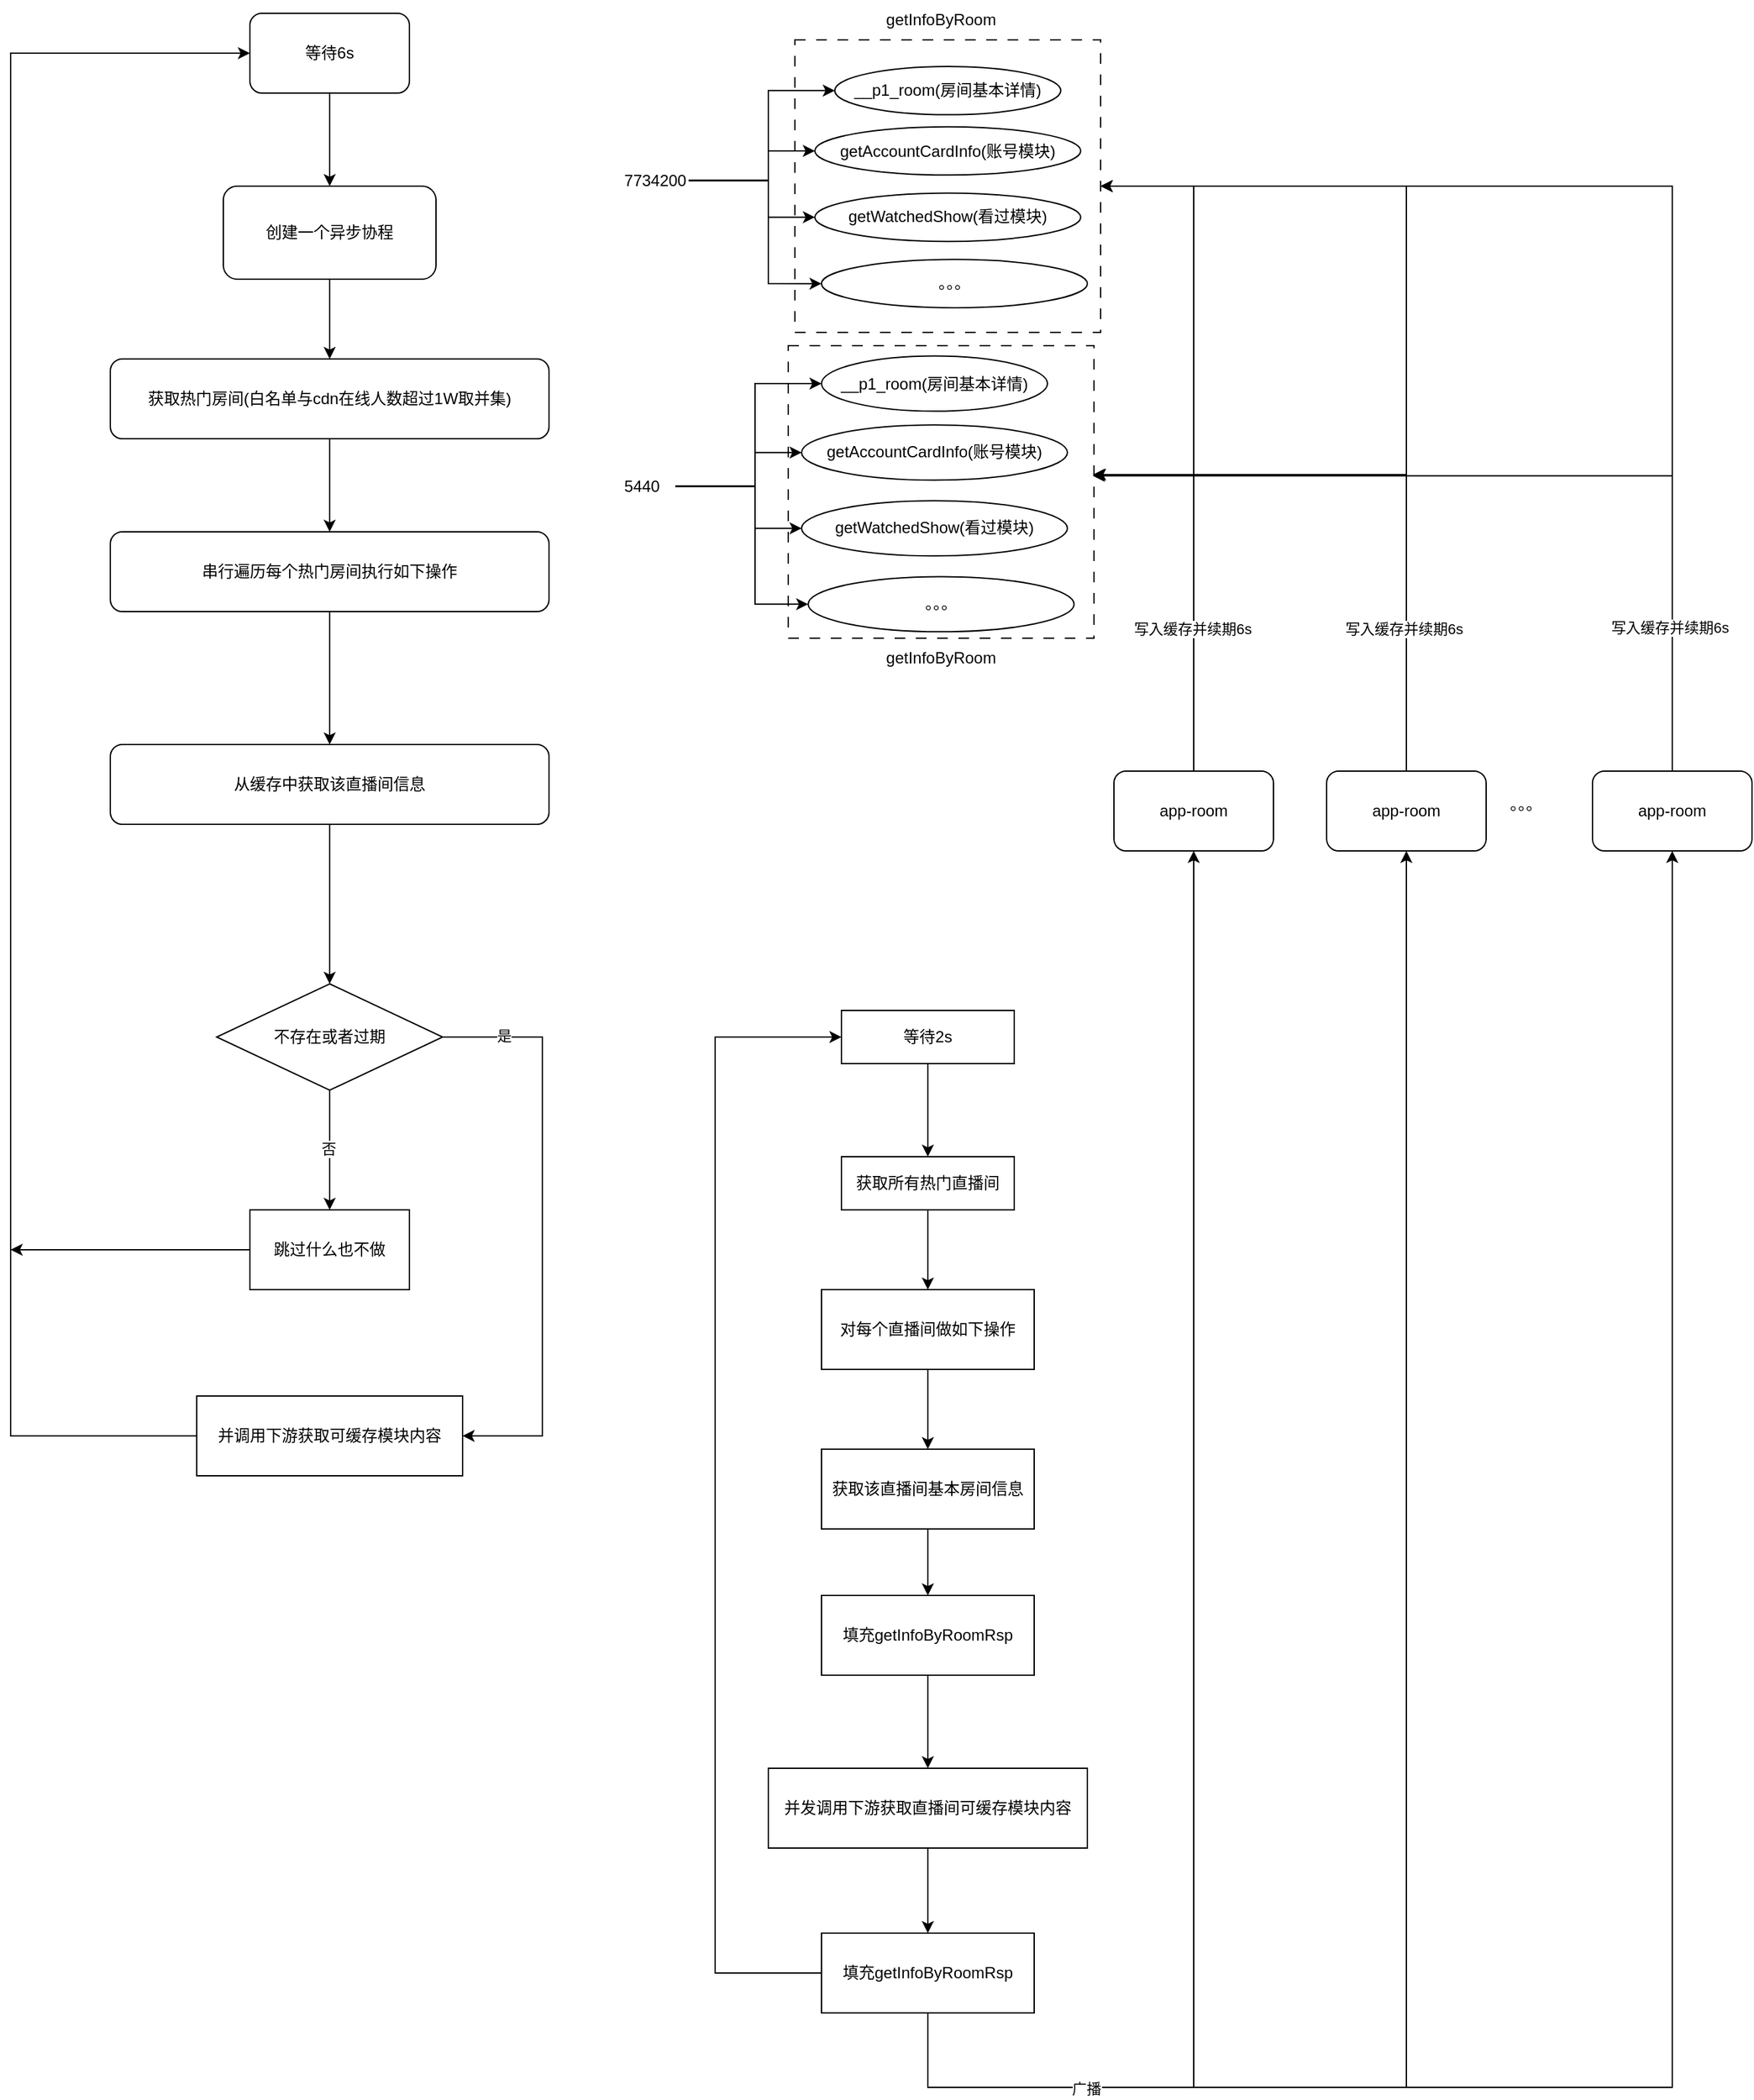 <mxfile version="26.1.0">
  <diagram name="第 1 页" id="pQjM2lFAa4SCByMr8R09">
    <mxGraphModel dx="2069" dy="785" grid="1" gridSize="10" guides="1" tooltips="1" connect="1" arrows="1" fold="1" page="1" pageScale="1" pageWidth="827" pageHeight="1169" math="0" shadow="0">
      <root>
        <mxCell id="0" />
        <mxCell id="1" parent="0" />
        <mxCell id="of5xqRFu-SOXzQBDKbFj-1" value="" style="group" vertex="1" connectable="0" parent="1">
          <mxGeometry x="160" y="320" width="460" height="590" as="geometry" />
        </mxCell>
        <mxCell id="of5xqRFu-SOXzQBDKbFj-29" value="" style="rounded=0;whiteSpace=wrap;html=1;dashed=1;dashPattern=8 8;" vertex="1" parent="of5xqRFu-SOXzQBDKbFj-1">
          <mxGeometry x="130" y="-20" width="230" height="220" as="geometry" />
        </mxCell>
        <mxCell id="of5xqRFu-SOXzQBDKbFj-3" style="edgeStyle=orthogonalEdgeStyle;rounded=0;orthogonalLoop=1;jettySize=auto;html=1;entryX=0;entryY=0.5;entryDx=0;entryDy=0;" edge="1" parent="of5xqRFu-SOXzQBDKbFj-1" source="of5xqRFu-SOXzQBDKbFj-7" target="of5xqRFu-SOXzQBDKbFj-8">
          <mxGeometry relative="1" as="geometry">
            <Array as="points">
              <mxPoint x="110" y="86.204" />
              <mxPoint x="110" y="18.148" />
            </Array>
          </mxGeometry>
        </mxCell>
        <mxCell id="of5xqRFu-SOXzQBDKbFj-4" style="edgeStyle=orthogonalEdgeStyle;rounded=0;orthogonalLoop=1;jettySize=auto;html=1;entryX=0;entryY=0.5;entryDx=0;entryDy=0;" edge="1" parent="of5xqRFu-SOXzQBDKbFj-1" source="of5xqRFu-SOXzQBDKbFj-7" target="of5xqRFu-SOXzQBDKbFj-9">
          <mxGeometry relative="1" as="geometry">
            <Array as="points">
              <mxPoint x="110" y="86.204" />
              <mxPoint x="110" y="63.519" />
            </Array>
          </mxGeometry>
        </mxCell>
        <mxCell id="of5xqRFu-SOXzQBDKbFj-5" style="edgeStyle=orthogonalEdgeStyle;rounded=0;orthogonalLoop=1;jettySize=auto;html=1;entryX=0;entryY=0.5;entryDx=0;entryDy=0;" edge="1" parent="of5xqRFu-SOXzQBDKbFj-1" source="of5xqRFu-SOXzQBDKbFj-7" target="of5xqRFu-SOXzQBDKbFj-10">
          <mxGeometry relative="1" as="geometry">
            <Array as="points">
              <mxPoint x="110" y="86.204" />
              <mxPoint x="110" y="113.426" />
            </Array>
          </mxGeometry>
        </mxCell>
        <mxCell id="of5xqRFu-SOXzQBDKbFj-6" style="edgeStyle=orthogonalEdgeStyle;rounded=0;orthogonalLoop=1;jettySize=auto;html=1;entryX=0;entryY=0.5;entryDx=0;entryDy=0;" edge="1" parent="of5xqRFu-SOXzQBDKbFj-1" source="of5xqRFu-SOXzQBDKbFj-7" target="of5xqRFu-SOXzQBDKbFj-11">
          <mxGeometry relative="1" as="geometry">
            <Array as="points">
              <mxPoint x="110" y="86.204" />
              <mxPoint x="110" y="163.333" />
            </Array>
          </mxGeometry>
        </mxCell>
        <mxCell id="of5xqRFu-SOXzQBDKbFj-7" value="7734200" style="text;strokeColor=none;align=center;fillColor=none;html=1;verticalAlign=middle;whiteSpace=wrap;rounded=0;" vertex="1" parent="of5xqRFu-SOXzQBDKbFj-1">
          <mxGeometry y="69.87" width="50" height="31.759" as="geometry" />
        </mxCell>
        <mxCell id="of5xqRFu-SOXzQBDKbFj-8" value="__p1_room(房间基本详情)" style="ellipse;whiteSpace=wrap;html=1;" vertex="1" parent="of5xqRFu-SOXzQBDKbFj-1">
          <mxGeometry x="160" width="170" height="36.296" as="geometry" />
        </mxCell>
        <mxCell id="of5xqRFu-SOXzQBDKbFj-9" value="getAccountCardInfo(账号模块)" style="ellipse;whiteSpace=wrap;html=1;" vertex="1" parent="of5xqRFu-SOXzQBDKbFj-1">
          <mxGeometry x="145" y="45.37" width="200" height="36.296" as="geometry" />
        </mxCell>
        <mxCell id="of5xqRFu-SOXzQBDKbFj-10" value="getWatchedShow(看过模块)" style="ellipse;whiteSpace=wrap;html=1;" vertex="1" parent="of5xqRFu-SOXzQBDKbFj-1">
          <mxGeometry x="145" y="95.278" width="200" height="36.296" as="geometry" />
        </mxCell>
        <mxCell id="of5xqRFu-SOXzQBDKbFj-11" value="。。。" style="ellipse;whiteSpace=wrap;html=1;" vertex="1" parent="of5xqRFu-SOXzQBDKbFj-1">
          <mxGeometry x="150" y="145.185" width="200" height="36.296" as="geometry" />
        </mxCell>
        <mxCell id="of5xqRFu-SOXzQBDKbFj-12" value="" style="group" vertex="1" connectable="0" parent="of5xqRFu-SOXzQBDKbFj-1">
          <mxGeometry x="-10" y="217.778" width="470" height="372.222" as="geometry" />
        </mxCell>
        <mxCell id="of5xqRFu-SOXzQBDKbFj-30" value="" style="rounded=0;whiteSpace=wrap;html=1;dashed=1;dashPattern=8 8;" vertex="1" parent="of5xqRFu-SOXzQBDKbFj-12">
          <mxGeometry x="135" y="-7.778" width="230" height="220" as="geometry" />
        </mxCell>
        <mxCell id="of5xqRFu-SOXzQBDKbFj-13" style="edgeStyle=orthogonalEdgeStyle;rounded=0;orthogonalLoop=1;jettySize=auto;html=1;entryX=0;entryY=0.5;entryDx=0;entryDy=0;" edge="1" parent="of5xqRFu-SOXzQBDKbFj-12" source="of5xqRFu-SOXzQBDKbFj-17" target="of5xqRFu-SOXzQBDKbFj-18">
          <mxGeometry relative="1" as="geometry">
            <Array as="points">
              <mxPoint x="110" y="98.519" />
              <mxPoint x="110" y="20.741" />
            </Array>
          </mxGeometry>
        </mxCell>
        <mxCell id="of5xqRFu-SOXzQBDKbFj-14" style="edgeStyle=orthogonalEdgeStyle;rounded=0;orthogonalLoop=1;jettySize=auto;html=1;entryX=0;entryY=0.5;entryDx=0;entryDy=0;" edge="1" parent="of5xqRFu-SOXzQBDKbFj-12" source="of5xqRFu-SOXzQBDKbFj-17" target="of5xqRFu-SOXzQBDKbFj-19">
          <mxGeometry relative="1" as="geometry">
            <Array as="points">
              <mxPoint x="110" y="98.519" />
              <mxPoint x="110" y="72.593" />
            </Array>
          </mxGeometry>
        </mxCell>
        <mxCell id="of5xqRFu-SOXzQBDKbFj-15" style="edgeStyle=orthogonalEdgeStyle;rounded=0;orthogonalLoop=1;jettySize=auto;html=1;entryX=0;entryY=0.5;entryDx=0;entryDy=0;" edge="1" parent="of5xqRFu-SOXzQBDKbFj-12" source="of5xqRFu-SOXzQBDKbFj-17" target="of5xqRFu-SOXzQBDKbFj-20">
          <mxGeometry relative="1" as="geometry">
            <Array as="points">
              <mxPoint x="110" y="98.519" />
              <mxPoint x="110" y="129.63" />
            </Array>
          </mxGeometry>
        </mxCell>
        <mxCell id="of5xqRFu-SOXzQBDKbFj-16" style="edgeStyle=orthogonalEdgeStyle;rounded=0;orthogonalLoop=1;jettySize=auto;html=1;entryX=0;entryY=0.5;entryDx=0;entryDy=0;" edge="1" parent="of5xqRFu-SOXzQBDKbFj-12" source="of5xqRFu-SOXzQBDKbFj-17" target="of5xqRFu-SOXzQBDKbFj-21">
          <mxGeometry relative="1" as="geometry">
            <Array as="points">
              <mxPoint x="110" y="98.519" />
              <mxPoint x="110" y="186.667" />
            </Array>
          </mxGeometry>
        </mxCell>
        <mxCell id="of5xqRFu-SOXzQBDKbFj-17" value="5440" style="text;strokeColor=none;align=center;fillColor=none;html=1;verticalAlign=middle;whiteSpace=wrap;rounded=0;" vertex="1" parent="of5xqRFu-SOXzQBDKbFj-12">
          <mxGeometry y="79.852" width="50" height="36.296" as="geometry" />
        </mxCell>
        <mxCell id="of5xqRFu-SOXzQBDKbFj-18" value="__p1_room(房间基本详情)" style="ellipse;whiteSpace=wrap;html=1;" vertex="1" parent="of5xqRFu-SOXzQBDKbFj-12">
          <mxGeometry x="160" width="170" height="41.481" as="geometry" />
        </mxCell>
        <mxCell id="of5xqRFu-SOXzQBDKbFj-19" value="getAccountCardInfo(账号模块)" style="ellipse;whiteSpace=wrap;html=1;" vertex="1" parent="of5xqRFu-SOXzQBDKbFj-12">
          <mxGeometry x="145" y="51.852" width="200" height="41.481" as="geometry" />
        </mxCell>
        <mxCell id="of5xqRFu-SOXzQBDKbFj-20" value="getWatchedShow(看过模块)" style="ellipse;whiteSpace=wrap;html=1;" vertex="1" parent="of5xqRFu-SOXzQBDKbFj-12">
          <mxGeometry x="145" y="108.889" width="200" height="41.481" as="geometry" />
        </mxCell>
        <mxCell id="of5xqRFu-SOXzQBDKbFj-21" value="。。。" style="ellipse;whiteSpace=wrap;html=1;" vertex="1" parent="of5xqRFu-SOXzQBDKbFj-12">
          <mxGeometry x="150" y="165.926" width="200" height="41.481" as="geometry" />
        </mxCell>
        <mxCell id="of5xqRFu-SOXzQBDKbFj-32" value="getInfoByRoom" style="text;strokeColor=none;align=center;fillColor=none;html=1;verticalAlign=middle;whiteSpace=wrap;rounded=0;" vertex="1" parent="of5xqRFu-SOXzQBDKbFj-12">
          <mxGeometry x="220" y="212.222" width="60" height="30" as="geometry" />
        </mxCell>
        <mxCell id="of5xqRFu-SOXzQBDKbFj-37" style="edgeStyle=orthogonalEdgeStyle;rounded=0;orthogonalLoop=1;jettySize=auto;html=1;entryX=1;entryY=0.5;entryDx=0;entryDy=0;" edge="1" parent="1" source="of5xqRFu-SOXzQBDKbFj-26" target="of5xqRFu-SOXzQBDKbFj-29">
          <mxGeometry relative="1" as="geometry">
            <Array as="points">
              <mxPoint x="750" y="410" />
            </Array>
          </mxGeometry>
        </mxCell>
        <mxCell id="of5xqRFu-SOXzQBDKbFj-26" value="app-room" style="rounded=1;whiteSpace=wrap;html=1;" vertex="1" parent="1">
          <mxGeometry x="690" y="850" width="120" height="60" as="geometry" />
        </mxCell>
        <mxCell id="of5xqRFu-SOXzQBDKbFj-39" style="edgeStyle=orthogonalEdgeStyle;rounded=0;orthogonalLoop=1;jettySize=auto;html=1;entryX=1;entryY=0.5;entryDx=0;entryDy=0;" edge="1" parent="1" source="of5xqRFu-SOXzQBDKbFj-27" target="of5xqRFu-SOXzQBDKbFj-29">
          <mxGeometry relative="1" as="geometry">
            <Array as="points">
              <mxPoint x="950" y="410" />
            </Array>
          </mxGeometry>
        </mxCell>
        <mxCell id="of5xqRFu-SOXzQBDKbFj-27" value="app-room" style="rounded=1;whiteSpace=wrap;html=1;" vertex="1" parent="1">
          <mxGeometry x="890" y="850" width="120" height="60" as="geometry" />
        </mxCell>
        <mxCell id="of5xqRFu-SOXzQBDKbFj-28" value="。。。" style="text;strokeColor=none;align=center;fillColor=none;html=1;verticalAlign=middle;whiteSpace=wrap;rounded=0;" vertex="1" parent="1">
          <mxGeometry x="810" y="860" width="60" height="30" as="geometry" />
        </mxCell>
        <mxCell id="of5xqRFu-SOXzQBDKbFj-31" value="getInfoByRoom" style="text;strokeColor=none;align=center;fillColor=none;html=1;verticalAlign=middle;whiteSpace=wrap;rounded=0;" vertex="1" parent="1">
          <mxGeometry x="370" y="270" width="60" height="30" as="geometry" />
        </mxCell>
        <mxCell id="of5xqRFu-SOXzQBDKbFj-36" style="edgeStyle=orthogonalEdgeStyle;rounded=0;orthogonalLoop=1;jettySize=auto;html=1;exitX=0.5;exitY=0;exitDx=0;exitDy=0;entryX=0.996;entryY=0.441;entryDx=0;entryDy=0;entryPerimeter=0;" edge="1" parent="1" source="of5xqRFu-SOXzQBDKbFj-26" target="of5xqRFu-SOXzQBDKbFj-30">
          <mxGeometry relative="1" as="geometry" />
        </mxCell>
        <mxCell id="of5xqRFu-SOXzQBDKbFj-40" value="写入缓存并续期6s" style="edgeLabel;html=1;align=center;verticalAlign=middle;resizable=0;points=[];" vertex="1" connectable="0" parent="of5xqRFu-SOXzQBDKbFj-36">
          <mxGeometry x="-0.531" y="2" relative="1" as="geometry">
            <mxPoint as="offset" />
          </mxGeometry>
        </mxCell>
        <mxCell id="of5xqRFu-SOXzQBDKbFj-38" style="edgeStyle=orthogonalEdgeStyle;rounded=0;orthogonalLoop=1;jettySize=auto;html=1;entryX=0.996;entryY=0.445;entryDx=0;entryDy=0;entryPerimeter=0;" edge="1" parent="1" source="of5xqRFu-SOXzQBDKbFj-27" target="of5xqRFu-SOXzQBDKbFj-30">
          <mxGeometry relative="1" as="geometry">
            <Array as="points">
              <mxPoint x="950" y="628" />
            </Array>
          </mxGeometry>
        </mxCell>
        <mxCell id="of5xqRFu-SOXzQBDKbFj-46" value="写入缓存并续期6s" style="edgeLabel;html=1;align=center;verticalAlign=middle;resizable=0;points=[];" vertex="1" connectable="0" parent="of5xqRFu-SOXzQBDKbFj-38">
          <mxGeometry x="-0.672" y="2" relative="1" as="geometry">
            <mxPoint as="offset" />
          </mxGeometry>
        </mxCell>
        <mxCell id="of5xqRFu-SOXzQBDKbFj-57" style="edgeStyle=orthogonalEdgeStyle;rounded=0;orthogonalLoop=1;jettySize=auto;html=1;entryX=0.5;entryY=0;entryDx=0;entryDy=0;" edge="1" parent="1" source="of5xqRFu-SOXzQBDKbFj-42" target="of5xqRFu-SOXzQBDKbFj-49">
          <mxGeometry relative="1" as="geometry" />
        </mxCell>
        <mxCell id="of5xqRFu-SOXzQBDKbFj-42" value="等待2s" style="rounded=0;whiteSpace=wrap;html=1;" vertex="1" parent="1">
          <mxGeometry x="325" y="1030" width="130" height="40" as="geometry" />
        </mxCell>
        <mxCell id="of5xqRFu-SOXzQBDKbFj-45" style="edgeStyle=orthogonalEdgeStyle;rounded=0;orthogonalLoop=1;jettySize=auto;html=1;entryX=1;entryY=0.5;entryDx=0;entryDy=0;" edge="1" parent="1" source="of5xqRFu-SOXzQBDKbFj-25" target="of5xqRFu-SOXzQBDKbFj-29">
          <mxGeometry relative="1" as="geometry">
            <Array as="points">
              <mxPoint x="590" y="410" />
            </Array>
          </mxGeometry>
        </mxCell>
        <mxCell id="of5xqRFu-SOXzQBDKbFj-25" value="app-room" style="rounded=1;whiteSpace=wrap;html=1;" vertex="1" parent="1">
          <mxGeometry x="530" y="850" width="120" height="60" as="geometry" />
        </mxCell>
        <mxCell id="of5xqRFu-SOXzQBDKbFj-44" style="edgeStyle=orthogonalEdgeStyle;rounded=0;orthogonalLoop=1;jettySize=auto;html=1;entryX=1;entryY=0.441;entryDx=0;entryDy=0;entryPerimeter=0;" edge="1" parent="1" source="of5xqRFu-SOXzQBDKbFj-25" target="of5xqRFu-SOXzQBDKbFj-30">
          <mxGeometry relative="1" as="geometry">
            <Array as="points">
              <mxPoint x="590" y="627" />
            </Array>
          </mxGeometry>
        </mxCell>
        <mxCell id="of5xqRFu-SOXzQBDKbFj-47" value="写入缓存并续期6s" style="edgeLabel;html=1;align=center;verticalAlign=middle;resizable=0;points=[];" vertex="1" connectable="0" parent="of5xqRFu-SOXzQBDKbFj-44">
          <mxGeometry x="-0.282" y="1" relative="1" as="geometry">
            <mxPoint as="offset" />
          </mxGeometry>
        </mxCell>
        <mxCell id="of5xqRFu-SOXzQBDKbFj-58" style="edgeStyle=orthogonalEdgeStyle;rounded=0;orthogonalLoop=1;jettySize=auto;html=1;" edge="1" parent="1" source="of5xqRFu-SOXzQBDKbFj-49" target="of5xqRFu-SOXzQBDKbFj-50">
          <mxGeometry relative="1" as="geometry" />
        </mxCell>
        <mxCell id="of5xqRFu-SOXzQBDKbFj-49" value="获取所有热门直播间" style="rounded=0;whiteSpace=wrap;html=1;" vertex="1" parent="1">
          <mxGeometry x="325" y="1140" width="130" height="40" as="geometry" />
        </mxCell>
        <mxCell id="of5xqRFu-SOXzQBDKbFj-51" style="edgeStyle=orthogonalEdgeStyle;rounded=0;orthogonalLoop=1;jettySize=auto;html=1;" edge="1" parent="1" source="of5xqRFu-SOXzQBDKbFj-50">
          <mxGeometry relative="1" as="geometry">
            <mxPoint x="390" y="1360" as="targetPoint" />
          </mxGeometry>
        </mxCell>
        <mxCell id="of5xqRFu-SOXzQBDKbFj-50" value="对每个直播间做如下操作" style="rounded=0;whiteSpace=wrap;html=1;" vertex="1" parent="1">
          <mxGeometry x="310" y="1240" width="160" height="60" as="geometry" />
        </mxCell>
        <mxCell id="of5xqRFu-SOXzQBDKbFj-59" style="edgeStyle=orthogonalEdgeStyle;rounded=0;orthogonalLoop=1;jettySize=auto;html=1;entryX=0.5;entryY=0;entryDx=0;entryDy=0;" edge="1" parent="1" source="of5xqRFu-SOXzQBDKbFj-52" target="of5xqRFu-SOXzQBDKbFj-54">
          <mxGeometry relative="1" as="geometry" />
        </mxCell>
        <mxCell id="of5xqRFu-SOXzQBDKbFj-52" value="获取该直播间基本房间信息" style="rounded=0;whiteSpace=wrap;html=1;" vertex="1" parent="1">
          <mxGeometry x="310" y="1360" width="160" height="60" as="geometry" />
        </mxCell>
        <mxCell id="of5xqRFu-SOXzQBDKbFj-61" style="edgeStyle=orthogonalEdgeStyle;rounded=0;orthogonalLoop=1;jettySize=auto;html=1;entryX=0.5;entryY=0;entryDx=0;entryDy=0;" edge="1" parent="1" source="of5xqRFu-SOXzQBDKbFj-53" target="of5xqRFu-SOXzQBDKbFj-55">
          <mxGeometry relative="1" as="geometry" />
        </mxCell>
        <mxCell id="of5xqRFu-SOXzQBDKbFj-53" value="并发调用下游获取直播间可缓存模块内容" style="rounded=0;whiteSpace=wrap;html=1;" vertex="1" parent="1">
          <mxGeometry x="270" y="1600" width="240" height="60" as="geometry" />
        </mxCell>
        <mxCell id="of5xqRFu-SOXzQBDKbFj-60" style="edgeStyle=orthogonalEdgeStyle;rounded=0;orthogonalLoop=1;jettySize=auto;html=1;" edge="1" parent="1" source="of5xqRFu-SOXzQBDKbFj-54" target="of5xqRFu-SOXzQBDKbFj-53">
          <mxGeometry relative="1" as="geometry" />
        </mxCell>
        <mxCell id="of5xqRFu-SOXzQBDKbFj-54" value="填充getInfoByRoomRsp" style="rounded=0;whiteSpace=wrap;html=1;" vertex="1" parent="1">
          <mxGeometry x="310" y="1470" width="160" height="60" as="geometry" />
        </mxCell>
        <mxCell id="of5xqRFu-SOXzQBDKbFj-62" style="edgeStyle=orthogonalEdgeStyle;rounded=0;orthogonalLoop=1;jettySize=auto;html=1;entryX=0.5;entryY=1;entryDx=0;entryDy=0;" edge="1" parent="1" source="of5xqRFu-SOXzQBDKbFj-55" target="of5xqRFu-SOXzQBDKbFj-25">
          <mxGeometry relative="1" as="geometry">
            <Array as="points">
              <mxPoint x="390" y="1840" />
              <mxPoint x="590" y="1840" />
            </Array>
          </mxGeometry>
        </mxCell>
        <mxCell id="of5xqRFu-SOXzQBDKbFj-64" style="edgeStyle=orthogonalEdgeStyle;rounded=0;orthogonalLoop=1;jettySize=auto;html=1;entryX=0.5;entryY=1;entryDx=0;entryDy=0;" edge="1" parent="1" source="of5xqRFu-SOXzQBDKbFj-55" target="of5xqRFu-SOXzQBDKbFj-26">
          <mxGeometry relative="1" as="geometry">
            <Array as="points">
              <mxPoint x="390" y="1840" />
              <mxPoint x="750" y="1840" />
            </Array>
          </mxGeometry>
        </mxCell>
        <mxCell id="of5xqRFu-SOXzQBDKbFj-66" style="edgeStyle=orthogonalEdgeStyle;rounded=0;orthogonalLoop=1;jettySize=auto;html=1;entryX=0.5;entryY=1;entryDx=0;entryDy=0;" edge="1" parent="1" source="of5xqRFu-SOXzQBDKbFj-55" target="of5xqRFu-SOXzQBDKbFj-27">
          <mxGeometry relative="1" as="geometry">
            <Array as="points">
              <mxPoint x="390" y="1840" />
              <mxPoint x="950" y="1840" />
            </Array>
          </mxGeometry>
        </mxCell>
        <mxCell id="of5xqRFu-SOXzQBDKbFj-68" value="广播" style="edgeLabel;html=1;align=center;verticalAlign=middle;resizable=0;points=[];" vertex="1" connectable="0" parent="of5xqRFu-SOXzQBDKbFj-66">
          <mxGeometry x="-0.774" y="-1" relative="1" as="geometry">
            <mxPoint as="offset" />
          </mxGeometry>
        </mxCell>
        <mxCell id="of5xqRFu-SOXzQBDKbFj-67" style="edgeStyle=orthogonalEdgeStyle;rounded=0;orthogonalLoop=1;jettySize=auto;html=1;entryX=0;entryY=0.5;entryDx=0;entryDy=0;" edge="1" parent="1" source="of5xqRFu-SOXzQBDKbFj-55" target="of5xqRFu-SOXzQBDKbFj-42">
          <mxGeometry relative="1" as="geometry">
            <Array as="points">
              <mxPoint x="230" y="1754" />
              <mxPoint x="230" y="1050" />
            </Array>
          </mxGeometry>
        </mxCell>
        <mxCell id="of5xqRFu-SOXzQBDKbFj-55" value="填充getInfoByRoomRsp" style="rounded=0;whiteSpace=wrap;html=1;" vertex="1" parent="1">
          <mxGeometry x="310" y="1724" width="160" height="60" as="geometry" />
        </mxCell>
        <mxCell id="of5xqRFu-SOXzQBDKbFj-89" style="edgeStyle=orthogonalEdgeStyle;rounded=0;orthogonalLoop=1;jettySize=auto;html=1;" edge="1" parent="1" source="of5xqRFu-SOXzQBDKbFj-69" target="of5xqRFu-SOXzQBDKbFj-70">
          <mxGeometry relative="1" as="geometry" />
        </mxCell>
        <mxCell id="of5xqRFu-SOXzQBDKbFj-69" value="等待6s" style="rounded=1;whiteSpace=wrap;html=1;" vertex="1" parent="1">
          <mxGeometry x="-120" y="280" width="120" height="60" as="geometry" />
        </mxCell>
        <mxCell id="of5xqRFu-SOXzQBDKbFj-91" style="edgeStyle=orthogonalEdgeStyle;rounded=0;orthogonalLoop=1;jettySize=auto;html=1;" edge="1" parent="1" source="of5xqRFu-SOXzQBDKbFj-70" target="of5xqRFu-SOXzQBDKbFj-71">
          <mxGeometry relative="1" as="geometry" />
        </mxCell>
        <mxCell id="of5xqRFu-SOXzQBDKbFj-70" value="创建一个异步协程" style="rounded=1;whiteSpace=wrap;html=1;" vertex="1" parent="1">
          <mxGeometry x="-140" y="410" width="160" height="70" as="geometry" />
        </mxCell>
        <mxCell id="of5xqRFu-SOXzQBDKbFj-92" style="edgeStyle=orthogonalEdgeStyle;rounded=0;orthogonalLoop=1;jettySize=auto;html=1;entryX=0.5;entryY=0;entryDx=0;entryDy=0;" edge="1" parent="1" source="of5xqRFu-SOXzQBDKbFj-71" target="of5xqRFu-SOXzQBDKbFj-72">
          <mxGeometry relative="1" as="geometry" />
        </mxCell>
        <mxCell id="of5xqRFu-SOXzQBDKbFj-71" value="获取热门房间(白名单与cdn在线人数超过1W取并集)" style="rounded=1;whiteSpace=wrap;html=1;" vertex="1" parent="1">
          <mxGeometry x="-225" y="540" width="330" height="60" as="geometry" />
        </mxCell>
        <mxCell id="of5xqRFu-SOXzQBDKbFj-88" style="edgeStyle=orthogonalEdgeStyle;rounded=0;orthogonalLoop=1;jettySize=auto;html=1;" edge="1" parent="1" source="of5xqRFu-SOXzQBDKbFj-72" target="of5xqRFu-SOXzQBDKbFj-73">
          <mxGeometry relative="1" as="geometry" />
        </mxCell>
        <mxCell id="of5xqRFu-SOXzQBDKbFj-72" value="串行遍历每个热门房间执行如下操作" style="rounded=1;whiteSpace=wrap;html=1;" vertex="1" parent="1">
          <mxGeometry x="-225" y="670" width="330" height="60" as="geometry" />
        </mxCell>
        <mxCell id="of5xqRFu-SOXzQBDKbFj-87" style="edgeStyle=orthogonalEdgeStyle;rounded=0;orthogonalLoop=1;jettySize=auto;html=1;" edge="1" parent="1" source="of5xqRFu-SOXzQBDKbFj-73" target="of5xqRFu-SOXzQBDKbFj-74">
          <mxGeometry relative="1" as="geometry" />
        </mxCell>
        <mxCell id="of5xqRFu-SOXzQBDKbFj-73" value="从缓存中获取该直播间信息" style="rounded=1;whiteSpace=wrap;html=1;" vertex="1" parent="1">
          <mxGeometry x="-225" y="830" width="330" height="60" as="geometry" />
        </mxCell>
        <mxCell id="of5xqRFu-SOXzQBDKbFj-76" style="edgeStyle=orthogonalEdgeStyle;rounded=0;orthogonalLoop=1;jettySize=auto;html=1;" edge="1" parent="1" source="of5xqRFu-SOXzQBDKbFj-74" target="of5xqRFu-SOXzQBDKbFj-75">
          <mxGeometry relative="1" as="geometry" />
        </mxCell>
        <mxCell id="of5xqRFu-SOXzQBDKbFj-83" value="否" style="edgeLabel;html=1;align=center;verticalAlign=middle;resizable=0;points=[];" vertex="1" connectable="0" parent="of5xqRFu-SOXzQBDKbFj-76">
          <mxGeometry x="-0.022" y="-1" relative="1" as="geometry">
            <mxPoint as="offset" />
          </mxGeometry>
        </mxCell>
        <mxCell id="of5xqRFu-SOXzQBDKbFj-85" style="edgeStyle=orthogonalEdgeStyle;rounded=0;orthogonalLoop=1;jettySize=auto;html=1;exitX=1;exitY=0.5;exitDx=0;exitDy=0;entryX=1;entryY=0.5;entryDx=0;entryDy=0;" edge="1" parent="1" source="of5xqRFu-SOXzQBDKbFj-74" target="of5xqRFu-SOXzQBDKbFj-78">
          <mxGeometry relative="1" as="geometry">
            <Array as="points">
              <mxPoint x="100" y="1050" />
              <mxPoint x="100" y="1350" />
            </Array>
          </mxGeometry>
        </mxCell>
        <mxCell id="of5xqRFu-SOXzQBDKbFj-86" value="是" style="edgeLabel;html=1;align=center;verticalAlign=middle;resizable=0;points=[];" vertex="1" connectable="0" parent="of5xqRFu-SOXzQBDKbFj-85">
          <mxGeometry x="-0.788" y="1" relative="1" as="geometry">
            <mxPoint as="offset" />
          </mxGeometry>
        </mxCell>
        <mxCell id="of5xqRFu-SOXzQBDKbFj-74" value="不存在或者过期" style="rhombus;whiteSpace=wrap;html=1;" vertex="1" parent="1">
          <mxGeometry x="-145" y="1010" width="170" height="80" as="geometry" />
        </mxCell>
        <mxCell id="of5xqRFu-SOXzQBDKbFj-84" style="edgeStyle=orthogonalEdgeStyle;rounded=0;orthogonalLoop=1;jettySize=auto;html=1;exitX=0;exitY=0.5;exitDx=0;exitDy=0;" edge="1" parent="1" source="of5xqRFu-SOXzQBDKbFj-75">
          <mxGeometry relative="1" as="geometry">
            <mxPoint x="-300" y="1210" as="targetPoint" />
          </mxGeometry>
        </mxCell>
        <mxCell id="of5xqRFu-SOXzQBDKbFj-75" value="跳过什么也不做" style="rounded=0;whiteSpace=wrap;html=1;" vertex="1" parent="1">
          <mxGeometry x="-120" y="1180" width="120" height="60" as="geometry" />
        </mxCell>
        <mxCell id="of5xqRFu-SOXzQBDKbFj-82" style="edgeStyle=orthogonalEdgeStyle;rounded=0;orthogonalLoop=1;jettySize=auto;html=1;entryX=0;entryY=0.5;entryDx=0;entryDy=0;" edge="1" parent="1" source="of5xqRFu-SOXzQBDKbFj-78" target="of5xqRFu-SOXzQBDKbFj-69">
          <mxGeometry relative="1" as="geometry">
            <Array as="points">
              <mxPoint x="-300" y="1350" />
              <mxPoint x="-300" y="310" />
            </Array>
          </mxGeometry>
        </mxCell>
        <mxCell id="of5xqRFu-SOXzQBDKbFj-78" value="并调用下游获取可缓存模块内容" style="rounded=0;whiteSpace=wrap;html=1;" vertex="1" parent="1">
          <mxGeometry x="-160" y="1320" width="200" height="60" as="geometry" />
        </mxCell>
      </root>
    </mxGraphModel>
  </diagram>
</mxfile>
